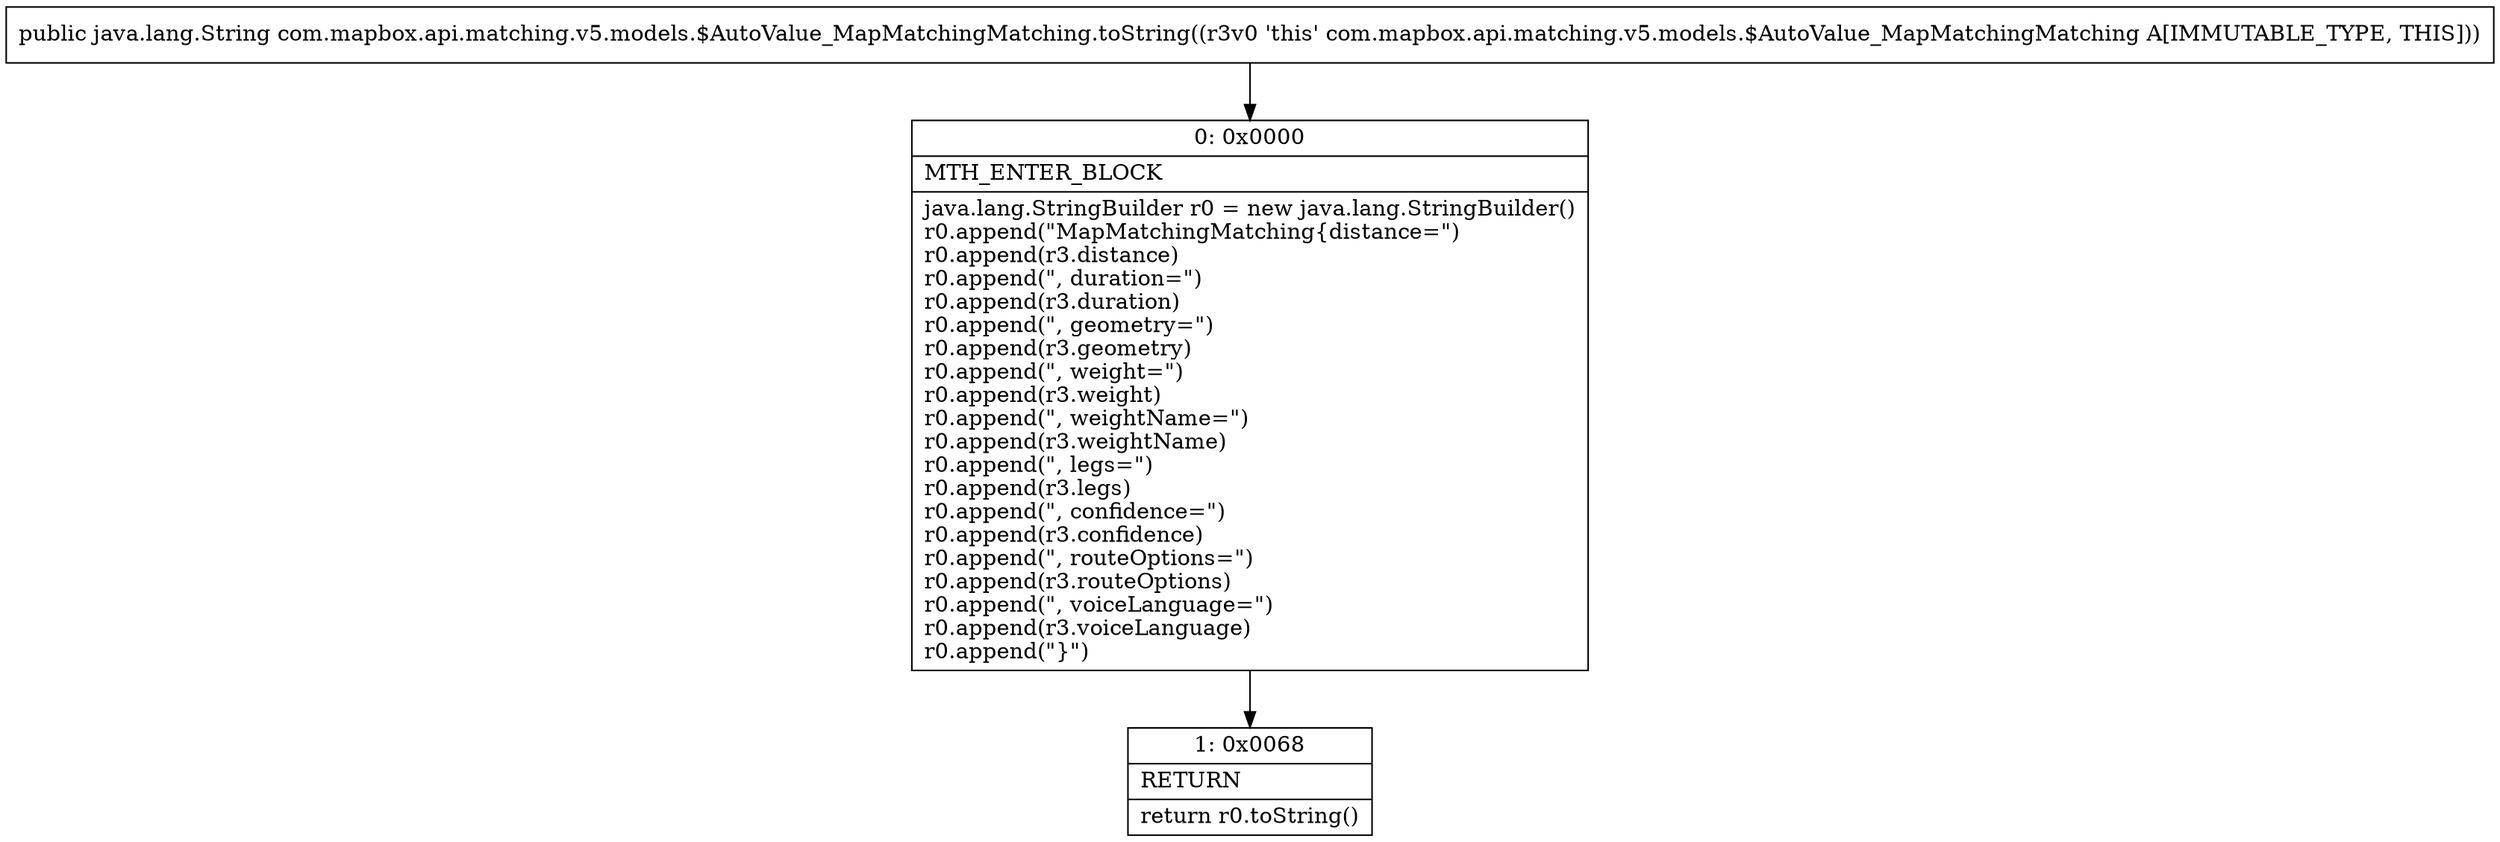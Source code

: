 digraph "CFG forcom.mapbox.api.matching.v5.models.$AutoValue_MapMatchingMatching.toString()Ljava\/lang\/String;" {
Node_0 [shape=record,label="{0\:\ 0x0000|MTH_ENTER_BLOCK\l|java.lang.StringBuilder r0 = new java.lang.StringBuilder()\lr0.append(\"MapMatchingMatching\{distance=\")\lr0.append(r3.distance)\lr0.append(\", duration=\")\lr0.append(r3.duration)\lr0.append(\", geometry=\")\lr0.append(r3.geometry)\lr0.append(\", weight=\")\lr0.append(r3.weight)\lr0.append(\", weightName=\")\lr0.append(r3.weightName)\lr0.append(\", legs=\")\lr0.append(r3.legs)\lr0.append(\", confidence=\")\lr0.append(r3.confidence)\lr0.append(\", routeOptions=\")\lr0.append(r3.routeOptions)\lr0.append(\", voiceLanguage=\")\lr0.append(r3.voiceLanguage)\lr0.append(\"\}\")\l}"];
Node_1 [shape=record,label="{1\:\ 0x0068|RETURN\l|return r0.toString()\l}"];
MethodNode[shape=record,label="{public java.lang.String com.mapbox.api.matching.v5.models.$AutoValue_MapMatchingMatching.toString((r3v0 'this' com.mapbox.api.matching.v5.models.$AutoValue_MapMatchingMatching A[IMMUTABLE_TYPE, THIS])) }"];
MethodNode -> Node_0;
Node_0 -> Node_1;
}


